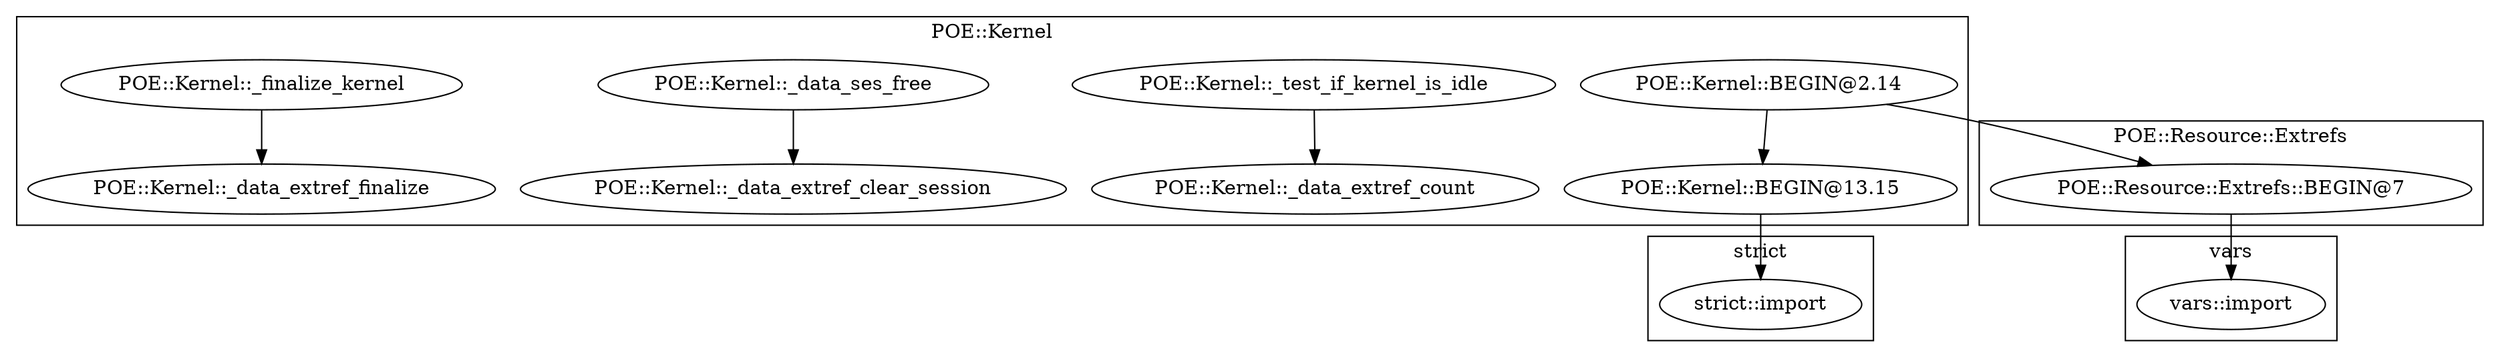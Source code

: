 digraph {
graph [overlap=false]
subgraph cluster_strict {
	label="strict";
	"strict::import";
}
subgraph cluster_POE_Kernel {
	label="POE::Kernel";
	"POE::Kernel::_test_if_kernel_is_idle";
	"POE::Kernel::_data_extref_finalize";
	"POE::Kernel::_data_extref_clear_session";
	"POE::Kernel::_data_extref_count";
	"POE::Kernel::_data_ses_free";
	"POE::Kernel::BEGIN@2.14";
	"POE::Kernel::BEGIN@13.15";
	"POE::Kernel::_finalize_kernel";
}
subgraph cluster_POE_Resource_Extrefs {
	label="POE::Resource::Extrefs";
	"POE::Resource::Extrefs::BEGIN@7";
}
subgraph cluster_vars {
	label="vars";
	"vars::import";
}
"POE::Kernel::_finalize_kernel" -> "POE::Kernel::_data_extref_finalize";
"POE::Kernel::BEGIN@2.14" -> "POE::Resource::Extrefs::BEGIN@7";
"POE::Kernel::BEGIN@13.15" -> "strict::import";
"POE::Resource::Extrefs::BEGIN@7" -> "vars::import";
"POE::Kernel::BEGIN@2.14" -> "POE::Kernel::BEGIN@13.15";
"POE::Kernel::_test_if_kernel_is_idle" -> "POE::Kernel::_data_extref_count";
"POE::Kernel::_data_ses_free" -> "POE::Kernel::_data_extref_clear_session";
}
